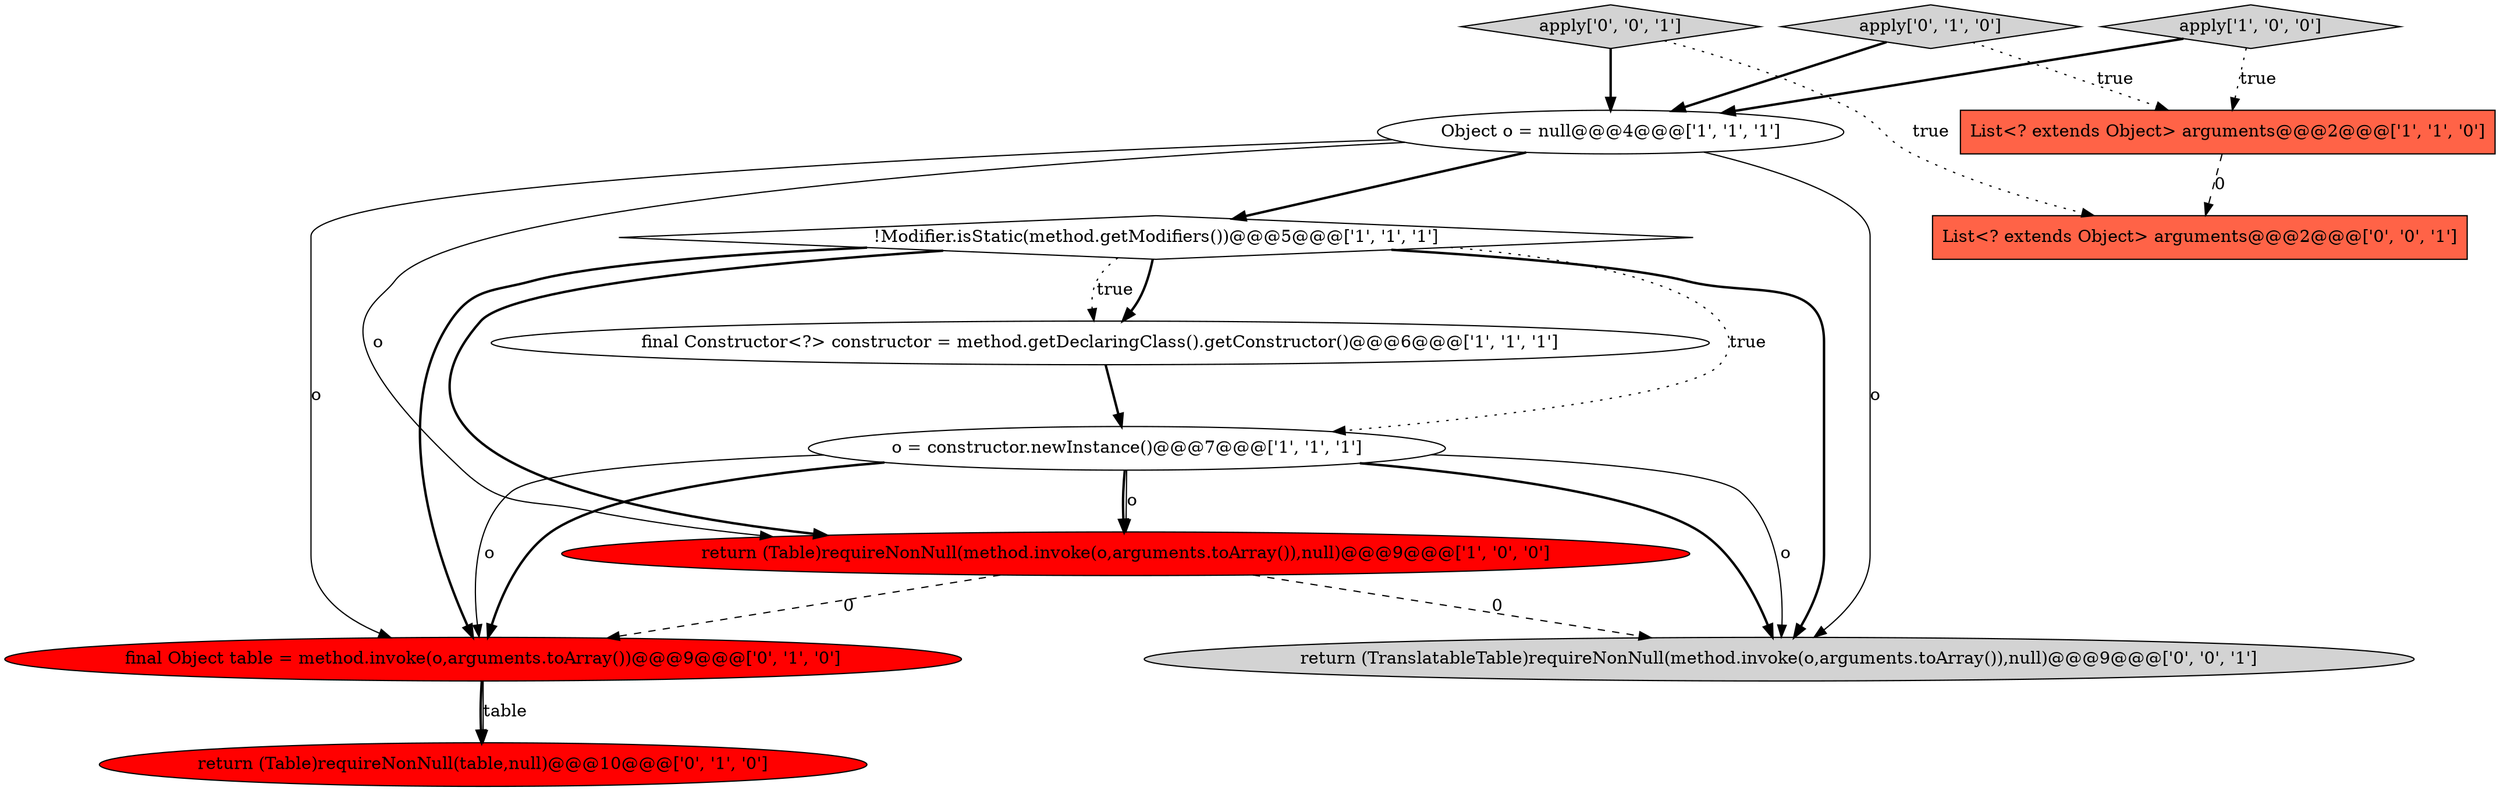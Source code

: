 digraph {
12 [style = filled, label = "return (TranslatableTable)requireNonNull(method.invoke(o,arguments.toArray()),null)@@@9@@@['0', '0', '1']", fillcolor = lightgray, shape = ellipse image = "AAA0AAABBB3BBB"];
0 [style = filled, label = "Object o = null@@@4@@@['1', '1', '1']", fillcolor = white, shape = ellipse image = "AAA0AAABBB1BBB"];
7 [style = filled, label = "final Object table = method.invoke(o,arguments.toArray())@@@9@@@['0', '1', '0']", fillcolor = red, shape = ellipse image = "AAA1AAABBB2BBB"];
9 [style = filled, label = "return (Table)requireNonNull(table,null)@@@10@@@['0', '1', '0']", fillcolor = red, shape = ellipse image = "AAA1AAABBB2BBB"];
4 [style = filled, label = "final Constructor<?> constructor = method.getDeclaringClass().getConstructor()@@@6@@@['1', '1', '1']", fillcolor = white, shape = ellipse image = "AAA0AAABBB1BBB"];
8 [style = filled, label = "apply['0', '1', '0']", fillcolor = lightgray, shape = diamond image = "AAA0AAABBB2BBB"];
5 [style = filled, label = "return (Table)requireNonNull(method.invoke(o,arguments.toArray()),null)@@@9@@@['1', '0', '0']", fillcolor = red, shape = ellipse image = "AAA1AAABBB1BBB"];
3 [style = filled, label = "List<? extends Object> arguments@@@2@@@['1', '1', '0']", fillcolor = tomato, shape = box image = "AAA0AAABBB1BBB"];
1 [style = filled, label = "apply['1', '0', '0']", fillcolor = lightgray, shape = diamond image = "AAA0AAABBB1BBB"];
11 [style = filled, label = "apply['0', '0', '1']", fillcolor = lightgray, shape = diamond image = "AAA0AAABBB3BBB"];
6 [style = filled, label = "o = constructor.newInstance()@@@7@@@['1', '1', '1']", fillcolor = white, shape = ellipse image = "AAA0AAABBB1BBB"];
2 [style = filled, label = "!Modifier.isStatic(method.getModifiers())@@@5@@@['1', '1', '1']", fillcolor = white, shape = diamond image = "AAA0AAABBB1BBB"];
10 [style = filled, label = "List<? extends Object> arguments@@@2@@@['0', '0', '1']", fillcolor = tomato, shape = box image = "AAA0AAABBB3BBB"];
5->12 [style = dashed, label="0"];
4->6 [style = bold, label=""];
11->10 [style = dotted, label="true"];
6->7 [style = solid, label="o"];
0->2 [style = bold, label=""];
1->0 [style = bold, label=""];
2->4 [style = bold, label=""];
8->3 [style = dotted, label="true"];
2->12 [style = bold, label=""];
1->3 [style = dotted, label="true"];
8->0 [style = bold, label=""];
7->9 [style = bold, label=""];
6->5 [style = bold, label=""];
11->0 [style = bold, label=""];
6->5 [style = solid, label="o"];
7->9 [style = solid, label="table"];
2->6 [style = dotted, label="true"];
2->4 [style = dotted, label="true"];
3->10 [style = dashed, label="0"];
2->7 [style = bold, label=""];
6->12 [style = solid, label="o"];
6->7 [style = bold, label=""];
5->7 [style = dashed, label="0"];
0->5 [style = solid, label="o"];
0->12 [style = solid, label="o"];
6->12 [style = bold, label=""];
2->5 [style = bold, label=""];
0->7 [style = solid, label="o"];
}
